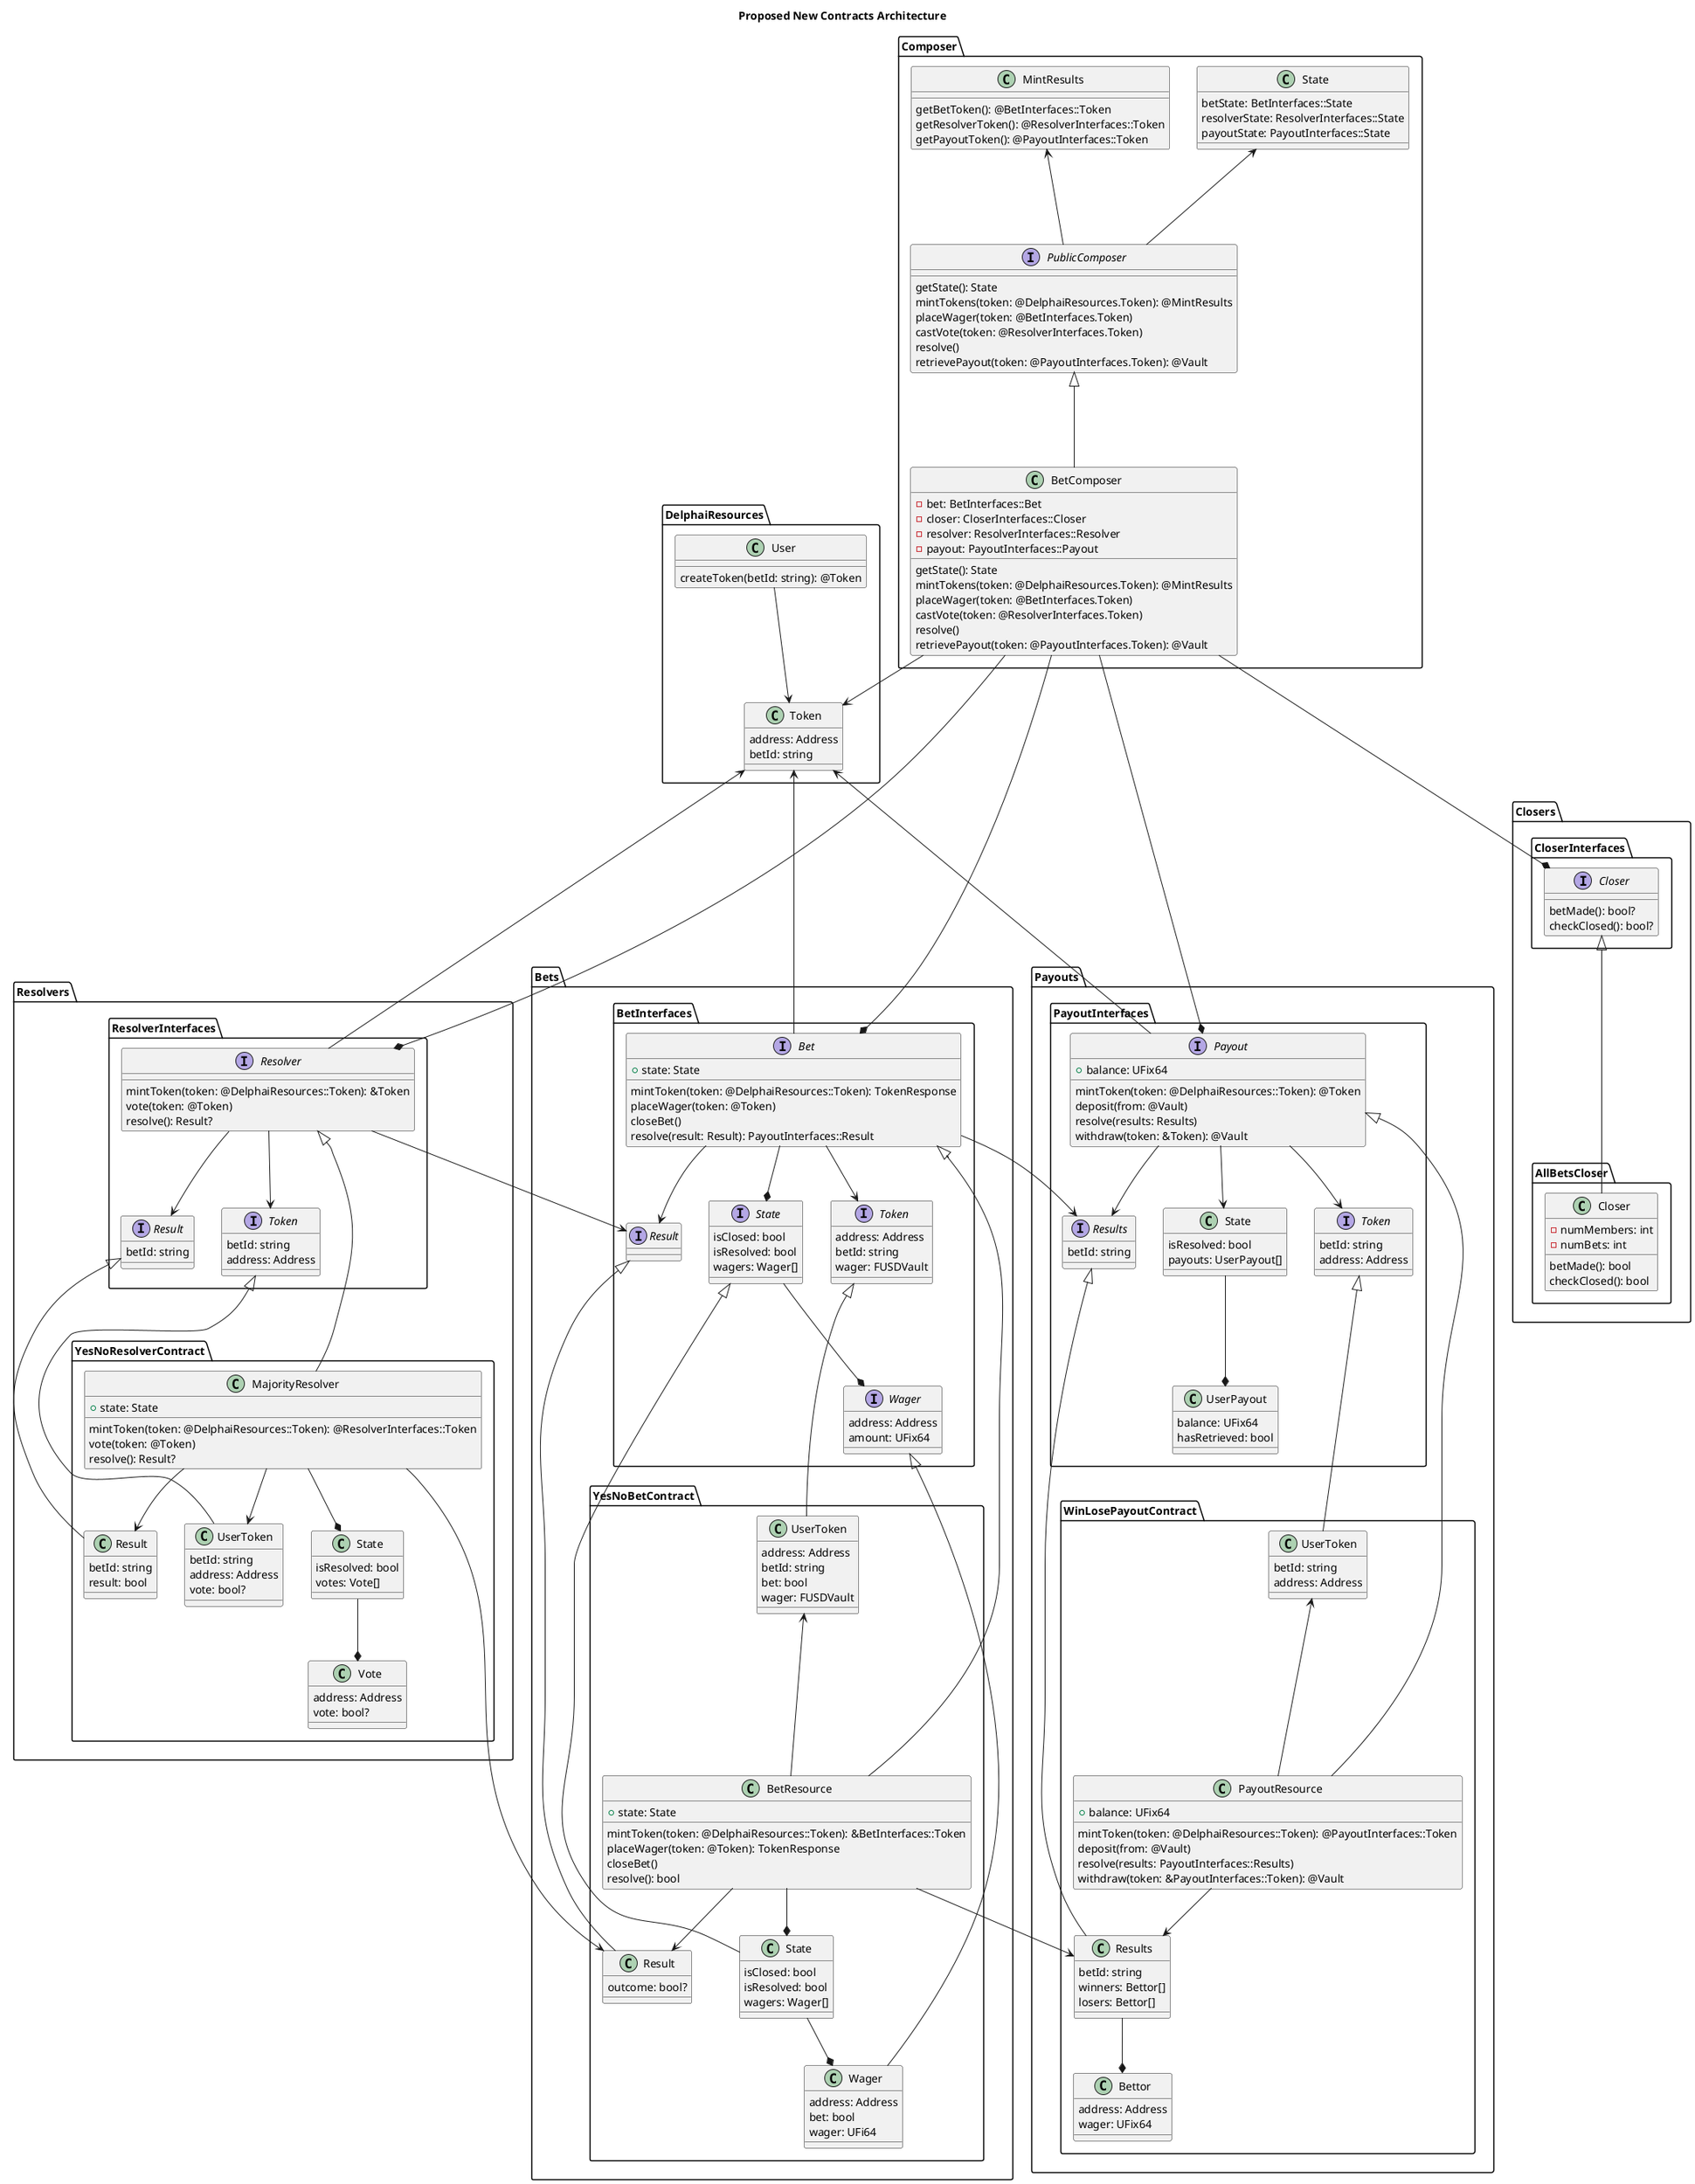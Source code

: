 @startuml newContractArch

title Proposed New Contracts Architecture

namespace Bets {
    namespace BetInterfaces {
        interface Wager {
            address: Address
            amount: UFix64
        }

        interface State {
            isClosed: bool
            isResolved: bool
            wagers: Wager[]
        }

        interface Token {
            address: Address
            betId: string
            wager: FUSDVault
        }

        interface Result {

        }

        interface Bet {
            + state: State
            mintToken(token: @DelphaiResources::Token): TokenResponse
            placeWager(token: @Token)
            closeBet()
            resolve(result: Result): PayoutInterfaces::Result
        }
    }

    namespace YesNoBetContract {
        class Wager {
            address: Address
            bet: bool
            wager: UFi64
        }

        class UserToken {
            address: Address
            betId: string
            bet: bool
            wager: FUSDVault
        }

        class State {
            isClosed: bool
            isResolved: bool
            wagers: Wager[]
        }

        class Result {
            outcome: bool?
        }

        class BetResource {
            + state: State
            
            mintToken(token: @DelphaiResources::Token): &BetInterfaces::Token
            placeWager(token: @Token): TokenResponse
            closeBet()
            resolve(): bool
        }
    }
}

namespace Resolvers {
    namespace ResolverInterfaces {
        interface Token {
            betId: string
            address: Address
        }

        interface Result {
            betId: string
        }

        interface Resolver {
            mintToken(token: @DelphaiResources::Token): &Token
            vote(token: @Token)
            resolve(): Result?
        }
    }

    namespace YesNoResolverContract {
        class UserToken {
            betId: string
            address: Address
            vote: bool?
        }

        class State {
            isResolved: bool
            votes: Vote[]
        }

        class Result {
            betId: string
            result: bool
        }

        class Vote {
            address: Address
            vote: bool?
        }

        class MajorityResolver {
            + state: State
            
            mintToken(token: @DelphaiResources::Token): @ResolverInterfaces::Token
            vote(token: @Token)
            resolve(): Result?
        }
    }
}

namespace Payouts {
    namespace PayoutInterfaces {
        interface Token {
            betId: string
            address: Address
        }

        interface Results {
            betId: string
        }

        interface Payout {
            +balance: UFix64
            mintToken(token: @DelphaiResources::Token): @Token
            deposit(from: @Vault)
            resolve(results: Results)
            withdraw(token: &Token): @Vault
        }

        class State {
            isResolved: bool
            payouts: UserPayout[]
        }

        class UserPayout {
            balance: UFix64
            hasRetrieved: bool
        }
    }

    namespace WinLosePayoutContract {
        class Bettor {
            address: Address
            wager: UFix64
        }

        class Results {
            betId: string
            winners: Bettor[]
            losers: Bettor[]
        }

        class UserToken {
            betId: string
            address: Address
        }

        class PayoutResource {
            +balance: UFix64
            mintToken(token: @DelphaiResources::Token): @PayoutInterfaces::Token
            deposit(from: @Vault)
            resolve(results: PayoutInterfaces::Results)
            withdraw(token: &PayoutInterfaces::Token): @Vault
        }
    }
}

namespace Closers {
    namespace CloserInterfaces {
        interface Closer {
            betMade(): bool?
            checkClosed(): bool?
        }
    }

    namespace AllBetsCloser {
        class Closer {
            - numMembers: int
            - numBets: int
            betMade(): bool
            checkClosed(): bool
        }
    }
}

namespace DelphaiResources {
    class Token {
        address: Address
        betId: string
    }

    class User {
        createToken(betId: string): @Token
    }
}

namespace Composer {
    class State {
        betState: BetInterfaces::State
        resolverState: ResolverInterfaces::State
        payoutState: PayoutInterfaces::State
    }

    class MintResults {
        getBetToken(): @BetInterfaces::Token
        getResolverToken(): @ResolverInterfaces::Token
        getPayoutToken(): @PayoutInterfaces::Token
    }

    interface PublicComposer {
        getState(): State
        mintTokens(token: @DelphaiResources.Token): @MintResults
        placeWager(token: @BetInterfaces.Token)
        castVote(token: @ResolverInterfaces.Token)
        resolve()
        retrievePayout(token: @PayoutInterfaces.Token): @Vault
    }

    class BetComposer {
        - bet: BetInterfaces::Bet
        - closer: CloserInterfaces::Closer
        - resolver: ResolverInterfaces::Resolver
        - payout: PayoutInterfaces::Payout
        getState(): State
        mintTokens(token: @DelphaiResources.Token): @MintResults
        placeWager(token: @BetInterfaces.Token)
        castVote(token: @ResolverInterfaces.Token)
        resolve()
        retrievePayout(token: @PayoutInterfaces.Token): @Vault
    }
}

Payouts.PayoutInterfaces.Payout --> Payouts.PayoutInterfaces.Token
Payouts.PayoutInterfaces.Payout --> Payouts.PayoutInterfaces.Results
Payouts.PayoutInterfaces.Payout --> Payouts.PayoutInterfaces.State
Payouts.PayoutInterfaces.Payout -up--> DelphaiResources.Token
Payouts.PayoutInterfaces.State --* Payouts.PayoutInterfaces.UserPayout
Payouts.WinLosePayoutContract.PayoutResource -up--|> Payouts.PayoutInterfaces.Payout
Payouts.WinLosePayoutContract.PayoutResource --> Payouts.WinLosePayoutContract.Results
Payouts.WinLosePayoutContract.Results --* Payouts.WinLosePayoutContract.Bettor
Payouts.WinLosePayoutContract.Results -up--|> Payouts.PayoutInterfaces.Results
Payouts.WinLosePayoutContract.UserToken -up--|> Payouts.PayoutInterfaces.Token
Payouts.WinLosePayoutContract.PayoutResource -up--> Payouts.WinLosePayoutContract.UserToken

Bets.BetInterfaces.Bet --> Bets.BetInterfaces.Token
Bets.BetInterfaces.Bet --> Payouts.PayoutInterfaces.Results
Bets.BetInterfaces.Bet --* Bets.BetInterfaces.State
Bets.BetInterfaces.State --* Bets.BetInterfaces.Wager
Bets.BetInterfaces.Bet --> Bets.BetInterfaces.Result
Bets.BetInterfaces.Bet -up--> DelphaiResources.Token
Bets.YesNoBetContract.BetResource -up--|> Bets.BetInterfaces.Bet
Bets.YesNoBetContract.BetResource --* Bets.YesNoBetContract.State
Bets.YesNoBetContract.State --* Bets.YesNoBetContract.Wager
Bets.YesNoBetContract.BetResource -up--> Bets.YesNoBetContract.UserToken
Bets.YesNoBetContract.UserToken -up--|> Bets.BetInterfaces.Token
Bets.YesNoBetContract.State -up--|> Bets.BetInterfaces.State
Bets.YesNoBetContract.Result -up--|> Bets.BetInterfaces.Result
Bets.YesNoBetContract.BetResource --> Bets.YesNoBetContract.Result
Bets.YesNoBetContract.Wager -up--|> Bets.BetInterfaces.Wager
Bets.YesNoBetContract.BetResource --> Payouts.WinLosePayoutContract.Results

Resolvers.ResolverInterfaces.Resolver --> Resolvers.ResolverInterfaces.Token
Resolvers.ResolverInterfaces.Resolver --> Resolvers.ResolverInterfaces.Result
Resolvers.ResolverInterfaces.Resolver -up--> DelphaiResources.Token
Resolvers.ResolverInterfaces.Resolver --> Bets.BetInterfaces.Result
Resolvers.YesNoResolverContract.MajorityResolver -up--|> Resolvers.ResolverInterfaces.Resolver
Resolvers.YesNoResolverContract.MajorityResolver --> Resolvers.YesNoResolverContract.UserToken
Resolvers.YesNoResolverContract.UserToken -up--|> Resolvers.ResolverInterfaces.Token
Resolvers.YesNoResolverContract.MajorityResolver --* Resolvers.YesNoResolverContract.State
Resolvers.YesNoResolverContract.State --* Resolvers.YesNoResolverContract.Vote
Resolvers.YesNoResolverContract.MajorityResolver --> Resolvers.YesNoResolverContract.Result
Resolvers.YesNoResolverContract.Result -up--|> Resolvers.ResolverInterfaces.Result
Resolvers.YesNoResolverContract.MajorityResolver --> Bets.YesNoBetContract.Result

Closers.AllBetsCloser.Closer -up--|> Closers.CloserInterfaces.Closer

DelphaiResources.User --> DelphaiResources.Token

Composer.BetComposer -up--|> Composer.PublicComposer
Composer.PublicComposer -up--> Composer.MintResults
Composer.PublicComposer -up--> Composer.State
Composer.BetComposer -down--* Bets.BetInterfaces.Bet
Composer.BetComposer -down--* Resolvers.ResolverInterfaces.Resolver
Composer.BetComposer -down--* Payouts.PayoutInterfaces.Payout
Composer.BetComposer --> DelphaiResources.Token
Composer.BetComposer -down--* Closers.CloserInterfaces.Closer

@enduml
